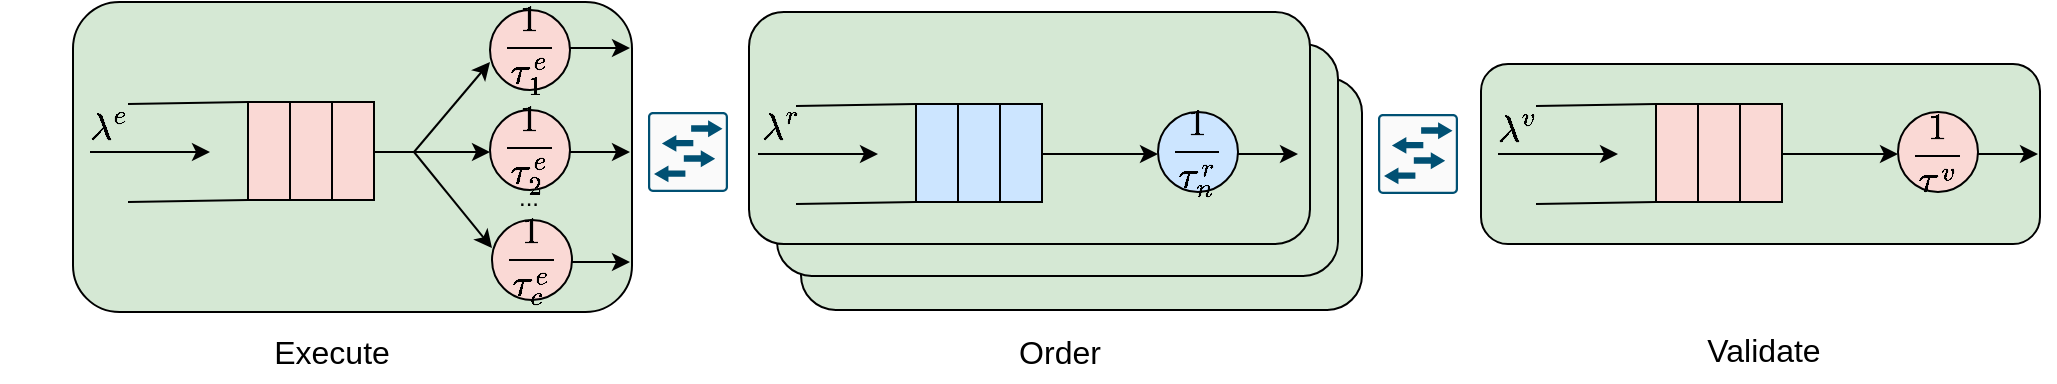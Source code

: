 <mxfile version="20.2.3" type="device"><diagram id="aW8BC6xyf7XYzy20FpQa" name="Page-1"><mxGraphModel dx="1450" dy="921" grid="1" gridSize="10" guides="1" tooltips="1" connect="1" arrows="1" fold="1" page="1" pageScale="1" pageWidth="827" pageHeight="1169" math="1" shadow="0"><root><mxCell id="0"/><mxCell id="1" parent="0"/><mxCell id="fmg4xPLjpJWLCASZaRXe-45" value="" style="rounded=1;whiteSpace=wrap;html=1;fillColor=#D5E8D4;" parent="1" vertex="1"><mxGeometry x="410.5" y="343" width="280.5" height="116" as="geometry"/></mxCell><mxCell id="fmg4xPLjpJWLCASZaRXe-44" value="" style="rounded=1;whiteSpace=wrap;html=1;fillColor=#D5E8D4;" parent="1" vertex="1"><mxGeometry x="398.5" y="326" width="280.5" height="116" as="geometry"/></mxCell><mxCell id="fmg4xPLjpJWLCASZaRXe-42" value="" style="rounded=1;whiteSpace=wrap;html=1;fillColor=#D5E8D4;" parent="1" vertex="1"><mxGeometry x="46.5" y="305" width="279.5" height="155" as="geometry"/></mxCell><mxCell id="fmg4xPLjpJWLCASZaRXe-41" value="" style="rounded=1;whiteSpace=wrap;html=1;fillColor=#D5E8D4;" parent="1" vertex="1"><mxGeometry x="384.5" y="310" width="280.5" height="116" as="geometry"/></mxCell><mxCell id="fmg4xPLjpJWLCASZaRXe-2" value="" style="rounded=0;whiteSpace=wrap;html=1;fillColor=#FAD9D5;" parent="1" vertex="1"><mxGeometry x="134" y="355" width="21" height="49" as="geometry"/></mxCell><mxCell id="fmg4xPLjpJWLCASZaRXe-3" value="" style="endArrow=none;html=1;rounded=0;" parent="1" edge="1"><mxGeometry width="50" height="50" relative="1" as="geometry"><mxPoint x="74" y="356" as="sourcePoint"/><mxPoint x="134" y="355" as="targetPoint"/></mxGeometry></mxCell><mxCell id="fmg4xPLjpJWLCASZaRXe-4" value="" style="endArrow=classic;html=1;rounded=0;" parent="1" edge="1"><mxGeometry width="50" height="50" relative="1" as="geometry"><mxPoint x="55" y="380" as="sourcePoint"/><mxPoint x="115" y="380" as="targetPoint"/></mxGeometry></mxCell><mxCell id="fmg4xPLjpJWLCASZaRXe-5" value="&lt;font style=&quot;font-size: 16px;&quot;&gt;$$\frac{1}{\tau_1^e}$$&lt;/font&gt;" style="ellipse;whiteSpace=wrap;html=1;aspect=fixed;fillColor=#FAD9D5;" parent="1" vertex="1"><mxGeometry x="255" y="309" width="40" height="40" as="geometry"/></mxCell><mxCell id="fmg4xPLjpJWLCASZaRXe-6" value="&lt;font style=&quot;font-size: 16px;&quot;&gt;$$\lambda^e$$&lt;/font&gt;" style="text;html=1;strokeColor=none;fillColor=none;align=center;verticalAlign=middle;whiteSpace=wrap;rounded=0;" parent="1" vertex="1"><mxGeometry x="35" y="353" width="60" height="30" as="geometry"/></mxCell><mxCell id="fmg4xPLjpJWLCASZaRXe-7" value="&lt;font style=&quot;font-size: 16px;&quot;&gt;$$\frac{1}{\tau_2^e}$$&lt;/font&gt;" style="ellipse;whiteSpace=wrap;html=1;aspect=fixed;fillColor=#FAD9D5;" parent="1" vertex="1"><mxGeometry x="255" y="359" width="40" height="40" as="geometry"/></mxCell><mxCell id="fmg4xPLjpJWLCASZaRXe-8" value="&lt;font style=&quot;font-size: 16px;&quot;&gt;$$\frac{1}{\tau_c^e}$$&lt;/font&gt;" style="ellipse;whiteSpace=wrap;html=1;aspect=fixed;fillColor=#FAD9D5;" parent="1" vertex="1"><mxGeometry x="256" y="414" width="40" height="40" as="geometry"/></mxCell><mxCell id="fmg4xPLjpJWLCASZaRXe-9" value="" style="rounded=0;whiteSpace=wrap;html=1;fillColor=#FAD9D5;" parent="1" vertex="1"><mxGeometry x="155" y="355" width="21" height="49" as="geometry"/></mxCell><mxCell id="fmg4xPLjpJWLCASZaRXe-10" value="" style="rounded=0;whiteSpace=wrap;html=1;fillColor=#FAD9D5;" parent="1" vertex="1"><mxGeometry x="176" y="355" width="21" height="49" as="geometry"/></mxCell><mxCell id="fmg4xPLjpJWLCASZaRXe-11" value="" style="endArrow=none;html=1;rounded=0;" parent="1" edge="1"><mxGeometry width="50" height="50" relative="1" as="geometry"><mxPoint x="74" y="405" as="sourcePoint"/><mxPoint x="134" y="404" as="targetPoint"/></mxGeometry></mxCell><mxCell id="fmg4xPLjpJWLCASZaRXe-13" value="" style="endArrow=none;html=1;rounded=0;" parent="1" edge="1"><mxGeometry width="50" height="50" relative="1" as="geometry"><mxPoint x="197" y="380" as="sourcePoint"/><mxPoint x="217" y="380" as="targetPoint"/></mxGeometry></mxCell><mxCell id="fmg4xPLjpJWLCASZaRXe-14" value="" style="endArrow=classic;html=1;rounded=0;" parent="1" edge="1"><mxGeometry width="50" height="50" relative="1" as="geometry"><mxPoint x="295" y="328" as="sourcePoint"/><mxPoint x="325" y="328" as="targetPoint"/></mxGeometry></mxCell><mxCell id="fmg4xPLjpJWLCASZaRXe-16" value="" style="endArrow=classic;html=1;rounded=0;" parent="1" edge="1"><mxGeometry width="50" height="50" relative="1" as="geometry"><mxPoint x="295" y="380" as="sourcePoint"/><mxPoint x="325" y="380" as="targetPoint"/></mxGeometry></mxCell><mxCell id="fmg4xPLjpJWLCASZaRXe-17" value="" style="endArrow=classic;html=1;rounded=0;" parent="1" edge="1"><mxGeometry width="50" height="50" relative="1" as="geometry"><mxPoint x="296" y="435" as="sourcePoint"/><mxPoint x="325" y="435" as="targetPoint"/></mxGeometry></mxCell><mxCell id="fmg4xPLjpJWLCASZaRXe-18" value="..." style="text;strokeColor=none;fillColor=none;align=left;verticalAlign=middle;spacingLeft=4;spacingRight=4;overflow=hidden;points=[[0,0.5],[1,0.5]];portConstraint=eastwest;rotatable=0;" parent="1" vertex="1"><mxGeometry x="263.5" y="387" width="80" height="30" as="geometry"/></mxCell><mxCell id="fmg4xPLjpJWLCASZaRXe-19" value="" style="endArrow=classic;html=1;rounded=0;" parent="1" edge="1"><mxGeometry width="50" height="50" relative="1" as="geometry"><mxPoint x="217" y="380" as="sourcePoint"/><mxPoint x="255" y="335" as="targetPoint"/></mxGeometry></mxCell><mxCell id="fmg4xPLjpJWLCASZaRXe-20" value="" style="endArrow=classic;html=1;rounded=0;" parent="1" edge="1"><mxGeometry width="50" height="50" relative="1" as="geometry"><mxPoint x="217" y="380" as="sourcePoint"/><mxPoint x="255" y="380" as="targetPoint"/></mxGeometry></mxCell><mxCell id="fmg4xPLjpJWLCASZaRXe-21" value="" style="endArrow=classic;html=1;rounded=0;" parent="1" edge="1"><mxGeometry width="50" height="50" relative="1" as="geometry"><mxPoint x="217" y="380" as="sourcePoint"/><mxPoint x="256" y="428" as="targetPoint"/></mxGeometry></mxCell><mxCell id="fmg4xPLjpJWLCASZaRXe-22" value="" style="rounded=0;whiteSpace=wrap;html=1;fillColor=#CCE5FF;" parent="1" vertex="1"><mxGeometry x="468" y="356" width="21" height="49" as="geometry"/></mxCell><mxCell id="fmg4xPLjpJWLCASZaRXe-23" value="" style="endArrow=none;html=1;rounded=0;" parent="1" edge="1"><mxGeometry width="50" height="50" relative="1" as="geometry"><mxPoint x="408" y="357" as="sourcePoint"/><mxPoint x="468" y="356" as="targetPoint"/></mxGeometry></mxCell><mxCell id="fmg4xPLjpJWLCASZaRXe-24" value="" style="endArrow=classic;html=1;rounded=0;" parent="1" edge="1"><mxGeometry width="50" height="50" relative="1" as="geometry"><mxPoint x="389" y="381" as="sourcePoint"/><mxPoint x="449" y="381" as="targetPoint"/></mxGeometry></mxCell><mxCell id="fmg4xPLjpJWLCASZaRXe-27" value="&lt;font style=&quot;font-size: 16px;&quot;&gt;$$\frac{1}{\tau_n^r}$$&lt;/font&gt;" style="ellipse;whiteSpace=wrap;html=1;aspect=fixed;fillColor=#CCE5FF;" parent="1" vertex="1"><mxGeometry x="589" y="360" width="40" height="40" as="geometry"/></mxCell><mxCell id="fmg4xPLjpJWLCASZaRXe-29" value="" style="rounded=0;whiteSpace=wrap;html=1;fillColor=#CCE5FF;" parent="1" vertex="1"><mxGeometry x="489" y="356" width="21" height="49" as="geometry"/></mxCell><mxCell id="fmg4xPLjpJWLCASZaRXe-30" value="" style="rounded=0;whiteSpace=wrap;html=1;fillColor=#CCE5FF;" parent="1" vertex="1"><mxGeometry x="510" y="356" width="21" height="49" as="geometry"/></mxCell><mxCell id="fmg4xPLjpJWLCASZaRXe-31" value="" style="endArrow=none;html=1;rounded=0;" parent="1" edge="1"><mxGeometry width="50" height="50" relative="1" as="geometry"><mxPoint x="408" y="406" as="sourcePoint"/><mxPoint x="468" y="405.0" as="targetPoint"/></mxGeometry></mxCell><mxCell id="fmg4xPLjpJWLCASZaRXe-32" value="" style="endArrow=none;html=1;rounded=0;" parent="1" edge="1"><mxGeometry width="50" height="50" relative="1" as="geometry"><mxPoint x="531" y="381" as="sourcePoint"/><mxPoint x="551" y="381" as="targetPoint"/></mxGeometry></mxCell><mxCell id="fmg4xPLjpJWLCASZaRXe-34" value="" style="endArrow=classic;html=1;rounded=0;" parent="1" edge="1"><mxGeometry width="50" height="50" relative="1" as="geometry"><mxPoint x="629" y="381" as="sourcePoint"/><mxPoint x="659" y="381" as="targetPoint"/></mxGeometry></mxCell><mxCell id="fmg4xPLjpJWLCASZaRXe-38" value="" style="endArrow=classic;html=1;rounded=0;" parent="1" edge="1"><mxGeometry width="50" height="50" relative="1" as="geometry"><mxPoint x="551" y="381" as="sourcePoint"/><mxPoint x="589" y="381" as="targetPoint"/></mxGeometry></mxCell><mxCell id="fmg4xPLjpJWLCASZaRXe-43" value="&lt;font style=&quot;font-size: 16px;&quot;&gt;$$\lambda^r$$&lt;/font&gt;" style="text;html=1;strokeColor=none;fillColor=none;align=center;verticalAlign=middle;whiteSpace=wrap;rounded=0;" parent="1" vertex="1"><mxGeometry x="370" y="353" width="60" height="30" as="geometry"/></mxCell><mxCell id="fmg4xPLjpJWLCASZaRXe-46" value="" style="rounded=1;whiteSpace=wrap;html=1;fillColor=#D5E8D4;" parent="1" vertex="1"><mxGeometry x="750.5" y="336" width="279.5" height="90" as="geometry"/></mxCell><mxCell id="fmg4xPLjpJWLCASZaRXe-47" value="" style="rounded=0;whiteSpace=wrap;html=1;fillColor=#FAD9D5;" parent="1" vertex="1"><mxGeometry x="838" y="356" width="21" height="49" as="geometry"/></mxCell><mxCell id="fmg4xPLjpJWLCASZaRXe-48" value="" style="endArrow=none;html=1;rounded=0;" parent="1" edge="1"><mxGeometry width="50" height="50" relative="1" as="geometry"><mxPoint x="778" y="357" as="sourcePoint"/><mxPoint x="838" y="356" as="targetPoint"/></mxGeometry></mxCell><mxCell id="fmg4xPLjpJWLCASZaRXe-49" value="" style="endArrow=classic;html=1;rounded=0;" parent="1" edge="1"><mxGeometry width="50" height="50" relative="1" as="geometry"><mxPoint x="759.0" y="381" as="sourcePoint"/><mxPoint x="819.0" y="381" as="targetPoint"/></mxGeometry></mxCell><mxCell id="fmg4xPLjpJWLCASZaRXe-51" value="&lt;font style=&quot;font-size: 16px;&quot;&gt;$$\lambda^v$$&lt;/font&gt;" style="text;html=1;strokeColor=none;fillColor=none;align=center;verticalAlign=middle;whiteSpace=wrap;rounded=0;" parent="1" vertex="1"><mxGeometry x="739" y="354" width="60" height="30" as="geometry"/></mxCell><mxCell id="fmg4xPLjpJWLCASZaRXe-52" value="&lt;font style=&quot;font-size: 16px;&quot;&gt;$$\frac{1}{\tau^v}$$&lt;/font&gt;" style="ellipse;whiteSpace=wrap;html=1;aspect=fixed;fillColor=#FAD9D5;" parent="1" vertex="1"><mxGeometry x="959" y="360" width="40" height="40" as="geometry"/></mxCell><mxCell id="fmg4xPLjpJWLCASZaRXe-54" value="" style="rounded=0;whiteSpace=wrap;html=1;fillColor=#FAD9D5;" parent="1" vertex="1"><mxGeometry x="859" y="356" width="21" height="49" as="geometry"/></mxCell><mxCell id="fmg4xPLjpJWLCASZaRXe-55" value="" style="rounded=0;whiteSpace=wrap;html=1;fillColor=#FAD9D5;" parent="1" vertex="1"><mxGeometry x="880" y="356" width="21" height="49" as="geometry"/></mxCell><mxCell id="fmg4xPLjpJWLCASZaRXe-56" value="" style="endArrow=none;html=1;rounded=0;" parent="1" edge="1"><mxGeometry width="50" height="50" relative="1" as="geometry"><mxPoint x="778" y="406" as="sourcePoint"/><mxPoint x="838" y="405" as="targetPoint"/></mxGeometry></mxCell><mxCell id="fmg4xPLjpJWLCASZaRXe-57" value="" style="endArrow=none;html=1;rounded=0;" parent="1" edge="1"><mxGeometry width="50" height="50" relative="1" as="geometry"><mxPoint x="901" y="381" as="sourcePoint"/><mxPoint x="921" y="381" as="targetPoint"/></mxGeometry></mxCell><mxCell id="fmg4xPLjpJWLCASZaRXe-59" value="" style="endArrow=classic;html=1;rounded=0;" parent="1" edge="1"><mxGeometry width="50" height="50" relative="1" as="geometry"><mxPoint x="999.0" y="381" as="sourcePoint"/><mxPoint x="1029.0" y="381" as="targetPoint"/></mxGeometry></mxCell><mxCell id="fmg4xPLjpJWLCASZaRXe-63" value="" style="endArrow=classic;html=1;rounded=0;" parent="1" edge="1"><mxGeometry width="50" height="50" relative="1" as="geometry"><mxPoint x="921" y="381" as="sourcePoint"/><mxPoint x="959.0" y="381" as="targetPoint"/></mxGeometry></mxCell><mxCell id="fmg4xPLjpJWLCASZaRXe-74" value="" style="sketch=0;points=[[0.015,0.015,0],[0.985,0.015,0],[0.985,0.985,0],[0.015,0.985,0],[0.25,0,0],[0.5,0,0],[0.75,0,0],[1,0.25,0],[1,0.5,0],[1,0.75,0],[0.75,1,0],[0.5,1,0],[0.25,1,0],[0,0.75,0],[0,0.5,0],[0,0.25,0]];verticalLabelPosition=bottom;html=1;verticalAlign=top;aspect=fixed;align=center;pointerEvents=1;shape=mxgraph.cisco19.rect;prIcon=l2_switch;fillColor=#FAFAFA;strokeColor=#005073;" parent="1" vertex="1"><mxGeometry x="334" y="360" width="40" height="40" as="geometry"/></mxCell><mxCell id="fmg4xPLjpJWLCASZaRXe-77" value="" style="sketch=0;points=[[0.015,0.015,0],[0.985,0.015,0],[0.985,0.985,0],[0.015,0.985,0],[0.25,0,0],[0.5,0,0],[0.75,0,0],[1,0.25,0],[1,0.5,0],[1,0.75,0],[0.75,1,0],[0.5,1,0],[0.25,1,0],[0,0.75,0],[0,0.5,0],[0,0.25,0]];verticalLabelPosition=bottom;html=1;verticalAlign=top;aspect=fixed;align=center;pointerEvents=1;shape=mxgraph.cisco19.rect;prIcon=l2_switch;fillColor=#FAFAFA;strokeColor=#005073;" parent="1" vertex="1"><mxGeometry x="699" y="361" width="40" height="40" as="geometry"/></mxCell><mxCell id="fmg4xPLjpJWLCASZaRXe-78" value="&lt;font style=&quot;font-size: 16px;&quot;&gt;Execute&lt;/font&gt;" style="text;html=1;strokeColor=none;fillColor=none;align=center;verticalAlign=middle;whiteSpace=wrap;rounded=0;" parent="1" vertex="1"><mxGeometry x="146" y="465" width="60" height="30" as="geometry"/></mxCell><mxCell id="fmg4xPLjpJWLCASZaRXe-79" value="&lt;font style=&quot;font-size: 16px;&quot;&gt;Order&lt;/font&gt;" style="text;html=1;strokeColor=none;fillColor=none;align=center;verticalAlign=middle;whiteSpace=wrap;rounded=0;" parent="1" vertex="1"><mxGeometry x="510" y="465" width="60" height="30" as="geometry"/></mxCell><mxCell id="fmg4xPLjpJWLCASZaRXe-80" value="&lt;font style=&quot;font-size: 16px;&quot;&gt;Validate&lt;/font&gt;" style="text;html=1;strokeColor=none;fillColor=none;align=center;verticalAlign=middle;whiteSpace=wrap;rounded=0;" parent="1" vertex="1"><mxGeometry x="862" y="464" width="60" height="30" as="geometry"/></mxCell></root></mxGraphModel></diagram></mxfile>